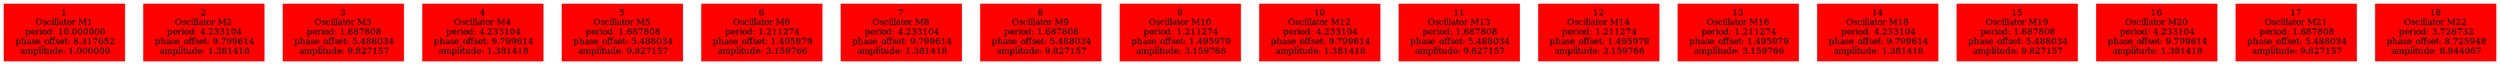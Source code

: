  digraph g{ forcelabels=true;
1 [label=<1<BR />Oscillator M1<BR /> period: 10.000000<BR /> phase_offset: 8.317652<BR /> amplitude: 1.000000>, shape=box,color=red,style=filled,fontsize=8];2 [label=<2<BR />Oscillator M2<BR /> period: 4.233104<BR /> phase_offset: 9.799614<BR /> amplitude: 1.381418>, shape=box,color=red,style=filled,fontsize=8];3 [label=<3<BR />Oscillator M3<BR /> period: 1.687808<BR /> phase_offset: 5.488034<BR /> amplitude: 9.827157>, shape=box,color=red,style=filled,fontsize=8];4 [label=<4<BR />Oscillator M4<BR /> period: 4.233104<BR /> phase_offset: 9.799614<BR /> amplitude: 1.381418>, shape=box,color=red,style=filled,fontsize=8];5 [label=<5<BR />Oscillator M5<BR /> period: 1.687808<BR /> phase_offset: 5.488034<BR /> amplitude: 9.827157>, shape=box,color=red,style=filled,fontsize=8];6 [label=<6<BR />Oscillator M6<BR /> period: 1.211274<BR /> phase_offset: 1.495979<BR /> amplitude: 3.159766>, shape=box,color=red,style=filled,fontsize=8];7 [label=<7<BR />Oscillator M8<BR /> period: 4.233104<BR /> phase_offset: 9.799614<BR /> amplitude: 1.381418>, shape=box,color=red,style=filled,fontsize=8];8 [label=<8<BR />Oscillator M9<BR /> period: 1.687808<BR /> phase_offset: 5.488034<BR /> amplitude: 9.827157>, shape=box,color=red,style=filled,fontsize=8];9 [label=<9<BR />Oscillator M10<BR /> period: 1.211274<BR /> phase_offset: 1.495979<BR /> amplitude: 3.159766>, shape=box,color=red,style=filled,fontsize=8];10 [label=<10<BR />Oscillator M12<BR /> period: 4.233104<BR /> phase_offset: 9.799614<BR /> amplitude: 1.381418>, shape=box,color=red,style=filled,fontsize=8];11 [label=<11<BR />Oscillator M13<BR /> period: 1.687808<BR /> phase_offset: 5.488034<BR /> amplitude: 9.827157>, shape=box,color=red,style=filled,fontsize=8];12 [label=<12<BR />Oscillator M14<BR /> period: 1.211274<BR /> phase_offset: 1.495979<BR /> amplitude: 3.159766>, shape=box,color=red,style=filled,fontsize=8];13 [label=<13<BR />Oscillator M16<BR /> period: 1.211274<BR /> phase_offset: 1.495979<BR /> amplitude: 3.159766>, shape=box,color=red,style=filled,fontsize=8];14 [label=<14<BR />Oscillator M18<BR /> period: 4.233104<BR /> phase_offset: 9.799614<BR /> amplitude: 1.381418>, shape=box,color=red,style=filled,fontsize=8];15 [label=<15<BR />Oscillator M19<BR /> period: 1.687808<BR /> phase_offset: 5.488034<BR /> amplitude: 9.827157>, shape=box,color=red,style=filled,fontsize=8];16 [label=<16<BR />Oscillator M20<BR /> period: 4.233104<BR /> phase_offset: 9.799614<BR /> amplitude: 1.381418>, shape=box,color=red,style=filled,fontsize=8];17 [label=<17<BR />Oscillator M21<BR /> period: 1.687808<BR /> phase_offset: 5.488034<BR /> amplitude: 9.827157>, shape=box,color=red,style=filled,fontsize=8];18 [label=<18<BR />Oscillator M22<BR /> period: 3.726732<BR /> phase_offset: 8.725948<BR /> amplitude: 8.944067>, shape=box,color=red,style=filled,fontsize=8]; }
